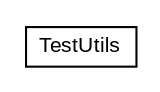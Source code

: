 #!/usr/local/bin/dot
#
# Class diagram 
# Generated by UMLGraph version R5_6-24-gf6e263 (http://www.umlgraph.org/)
#

digraph G {
	edge [fontname="arial",fontsize=10,labelfontname="arial",labelfontsize=10];
	node [fontname="arial",fontsize=10,shape=plaintext];
	nodesep=0.25;
	ranksep=0.5;
	// eu.europa.esig.dss.test.TestUtils
	c71141 [label=<<table title="eu.europa.esig.dss.test.TestUtils" border="0" cellborder="1" cellspacing="0" cellpadding="2" port="p" href="./TestUtils.html">
		<tr><td><table border="0" cellspacing="0" cellpadding="1">
<tr><td align="center" balign="center"> TestUtils </td></tr>
		</table></td></tr>
		</table>>, URL="./TestUtils.html", fontname="arial", fontcolor="black", fontsize=10.0];
}

